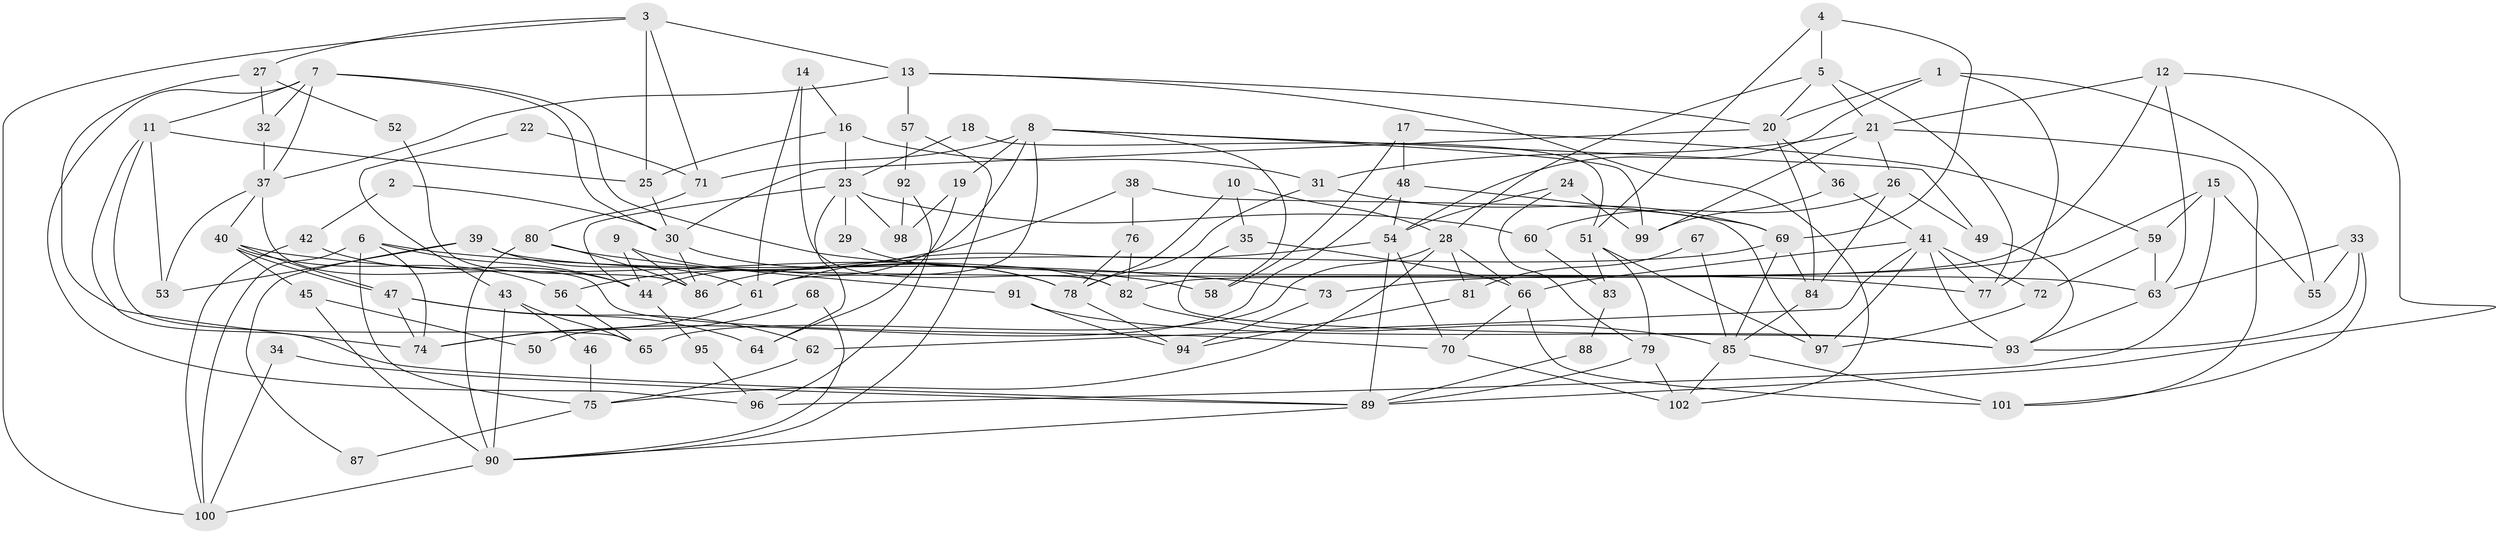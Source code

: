 // coarse degree distribution, {8: 0.125, 2: 0.140625, 7: 0.125, 6: 0.15625, 5: 0.1875, 3: 0.15625, 4: 0.078125, 9: 0.03125}
// Generated by graph-tools (version 1.1) at 2025/24/03/03/25 07:24:00]
// undirected, 102 vertices, 204 edges
graph export_dot {
graph [start="1"]
  node [color=gray90,style=filled];
  1;
  2;
  3;
  4;
  5;
  6;
  7;
  8;
  9;
  10;
  11;
  12;
  13;
  14;
  15;
  16;
  17;
  18;
  19;
  20;
  21;
  22;
  23;
  24;
  25;
  26;
  27;
  28;
  29;
  30;
  31;
  32;
  33;
  34;
  35;
  36;
  37;
  38;
  39;
  40;
  41;
  42;
  43;
  44;
  45;
  46;
  47;
  48;
  49;
  50;
  51;
  52;
  53;
  54;
  55;
  56;
  57;
  58;
  59;
  60;
  61;
  62;
  63;
  64;
  65;
  66;
  67;
  68;
  69;
  70;
  71;
  72;
  73;
  74;
  75;
  76;
  77;
  78;
  79;
  80;
  81;
  82;
  83;
  84;
  85;
  86;
  87;
  88;
  89;
  90;
  91;
  92;
  93;
  94;
  95;
  96;
  97;
  98;
  99;
  100;
  101;
  102;
  1 -- 54;
  1 -- 20;
  1 -- 55;
  1 -- 77;
  2 -- 42;
  2 -- 30;
  3 -- 13;
  3 -- 27;
  3 -- 25;
  3 -- 71;
  3 -- 100;
  4 -- 5;
  4 -- 69;
  4 -- 51;
  5 -- 21;
  5 -- 28;
  5 -- 20;
  5 -- 77;
  6 -- 44;
  6 -- 100;
  6 -- 73;
  6 -- 74;
  6 -- 75;
  7 -- 37;
  7 -- 77;
  7 -- 11;
  7 -- 30;
  7 -- 32;
  7 -- 96;
  8 -- 99;
  8 -- 19;
  8 -- 44;
  8 -- 49;
  8 -- 58;
  8 -- 61;
  8 -- 71;
  9 -- 78;
  9 -- 86;
  9 -- 44;
  10 -- 35;
  10 -- 28;
  10 -- 78;
  11 -- 65;
  11 -- 25;
  11 -- 53;
  11 -- 89;
  12 -- 63;
  12 -- 89;
  12 -- 21;
  12 -- 82;
  13 -- 102;
  13 -- 20;
  13 -- 37;
  13 -- 57;
  14 -- 82;
  14 -- 61;
  14 -- 16;
  15 -- 55;
  15 -- 73;
  15 -- 59;
  15 -- 96;
  16 -- 25;
  16 -- 23;
  16 -- 31;
  17 -- 48;
  17 -- 59;
  17 -- 58;
  18 -- 23;
  18 -- 51;
  19 -- 98;
  19 -- 64;
  20 -- 30;
  20 -- 36;
  20 -- 84;
  21 -- 31;
  21 -- 26;
  21 -- 99;
  21 -- 101;
  22 -- 43;
  22 -- 71;
  23 -- 44;
  23 -- 29;
  23 -- 60;
  23 -- 64;
  23 -- 98;
  24 -- 54;
  24 -- 79;
  24 -- 99;
  25 -- 30;
  26 -- 49;
  26 -- 60;
  26 -- 84;
  27 -- 74;
  27 -- 32;
  27 -- 52;
  28 -- 66;
  28 -- 75;
  28 -- 65;
  28 -- 81;
  29 -- 82;
  30 -- 78;
  30 -- 86;
  31 -- 78;
  31 -- 69;
  32 -- 37;
  33 -- 93;
  33 -- 101;
  33 -- 55;
  33 -- 63;
  34 -- 100;
  34 -- 89;
  35 -- 66;
  35 -- 93;
  36 -- 99;
  36 -- 41;
  37 -- 40;
  37 -- 53;
  37 -- 70;
  38 -- 76;
  38 -- 97;
  38 -- 56;
  39 -- 63;
  39 -- 53;
  39 -- 61;
  39 -- 87;
  40 -- 58;
  40 -- 47;
  40 -- 47;
  40 -- 45;
  40 -- 56;
  41 -- 77;
  41 -- 62;
  41 -- 66;
  41 -- 72;
  41 -- 93;
  41 -- 97;
  42 -- 100;
  42 -- 44;
  43 -- 65;
  43 -- 90;
  43 -- 46;
  44 -- 95;
  45 -- 90;
  45 -- 50;
  46 -- 75;
  47 -- 74;
  47 -- 62;
  47 -- 64;
  48 -- 69;
  48 -- 54;
  48 -- 50;
  49 -- 93;
  51 -- 79;
  51 -- 83;
  51 -- 97;
  52 -- 86;
  54 -- 70;
  54 -- 61;
  54 -- 89;
  56 -- 65;
  57 -- 90;
  57 -- 92;
  59 -- 72;
  59 -- 63;
  60 -- 83;
  61 -- 74;
  62 -- 75;
  63 -- 93;
  66 -- 101;
  66 -- 70;
  67 -- 81;
  67 -- 85;
  68 -- 90;
  68 -- 74;
  69 -- 84;
  69 -- 85;
  69 -- 86;
  70 -- 102;
  71 -- 80;
  72 -- 97;
  73 -- 94;
  75 -- 87;
  76 -- 82;
  76 -- 78;
  78 -- 94;
  79 -- 102;
  79 -- 89;
  80 -- 86;
  80 -- 90;
  80 -- 91;
  81 -- 94;
  82 -- 85;
  83 -- 88;
  84 -- 85;
  85 -- 101;
  85 -- 102;
  88 -- 89;
  89 -- 90;
  90 -- 100;
  91 -- 93;
  91 -- 94;
  92 -- 96;
  92 -- 98;
  95 -- 96;
}
